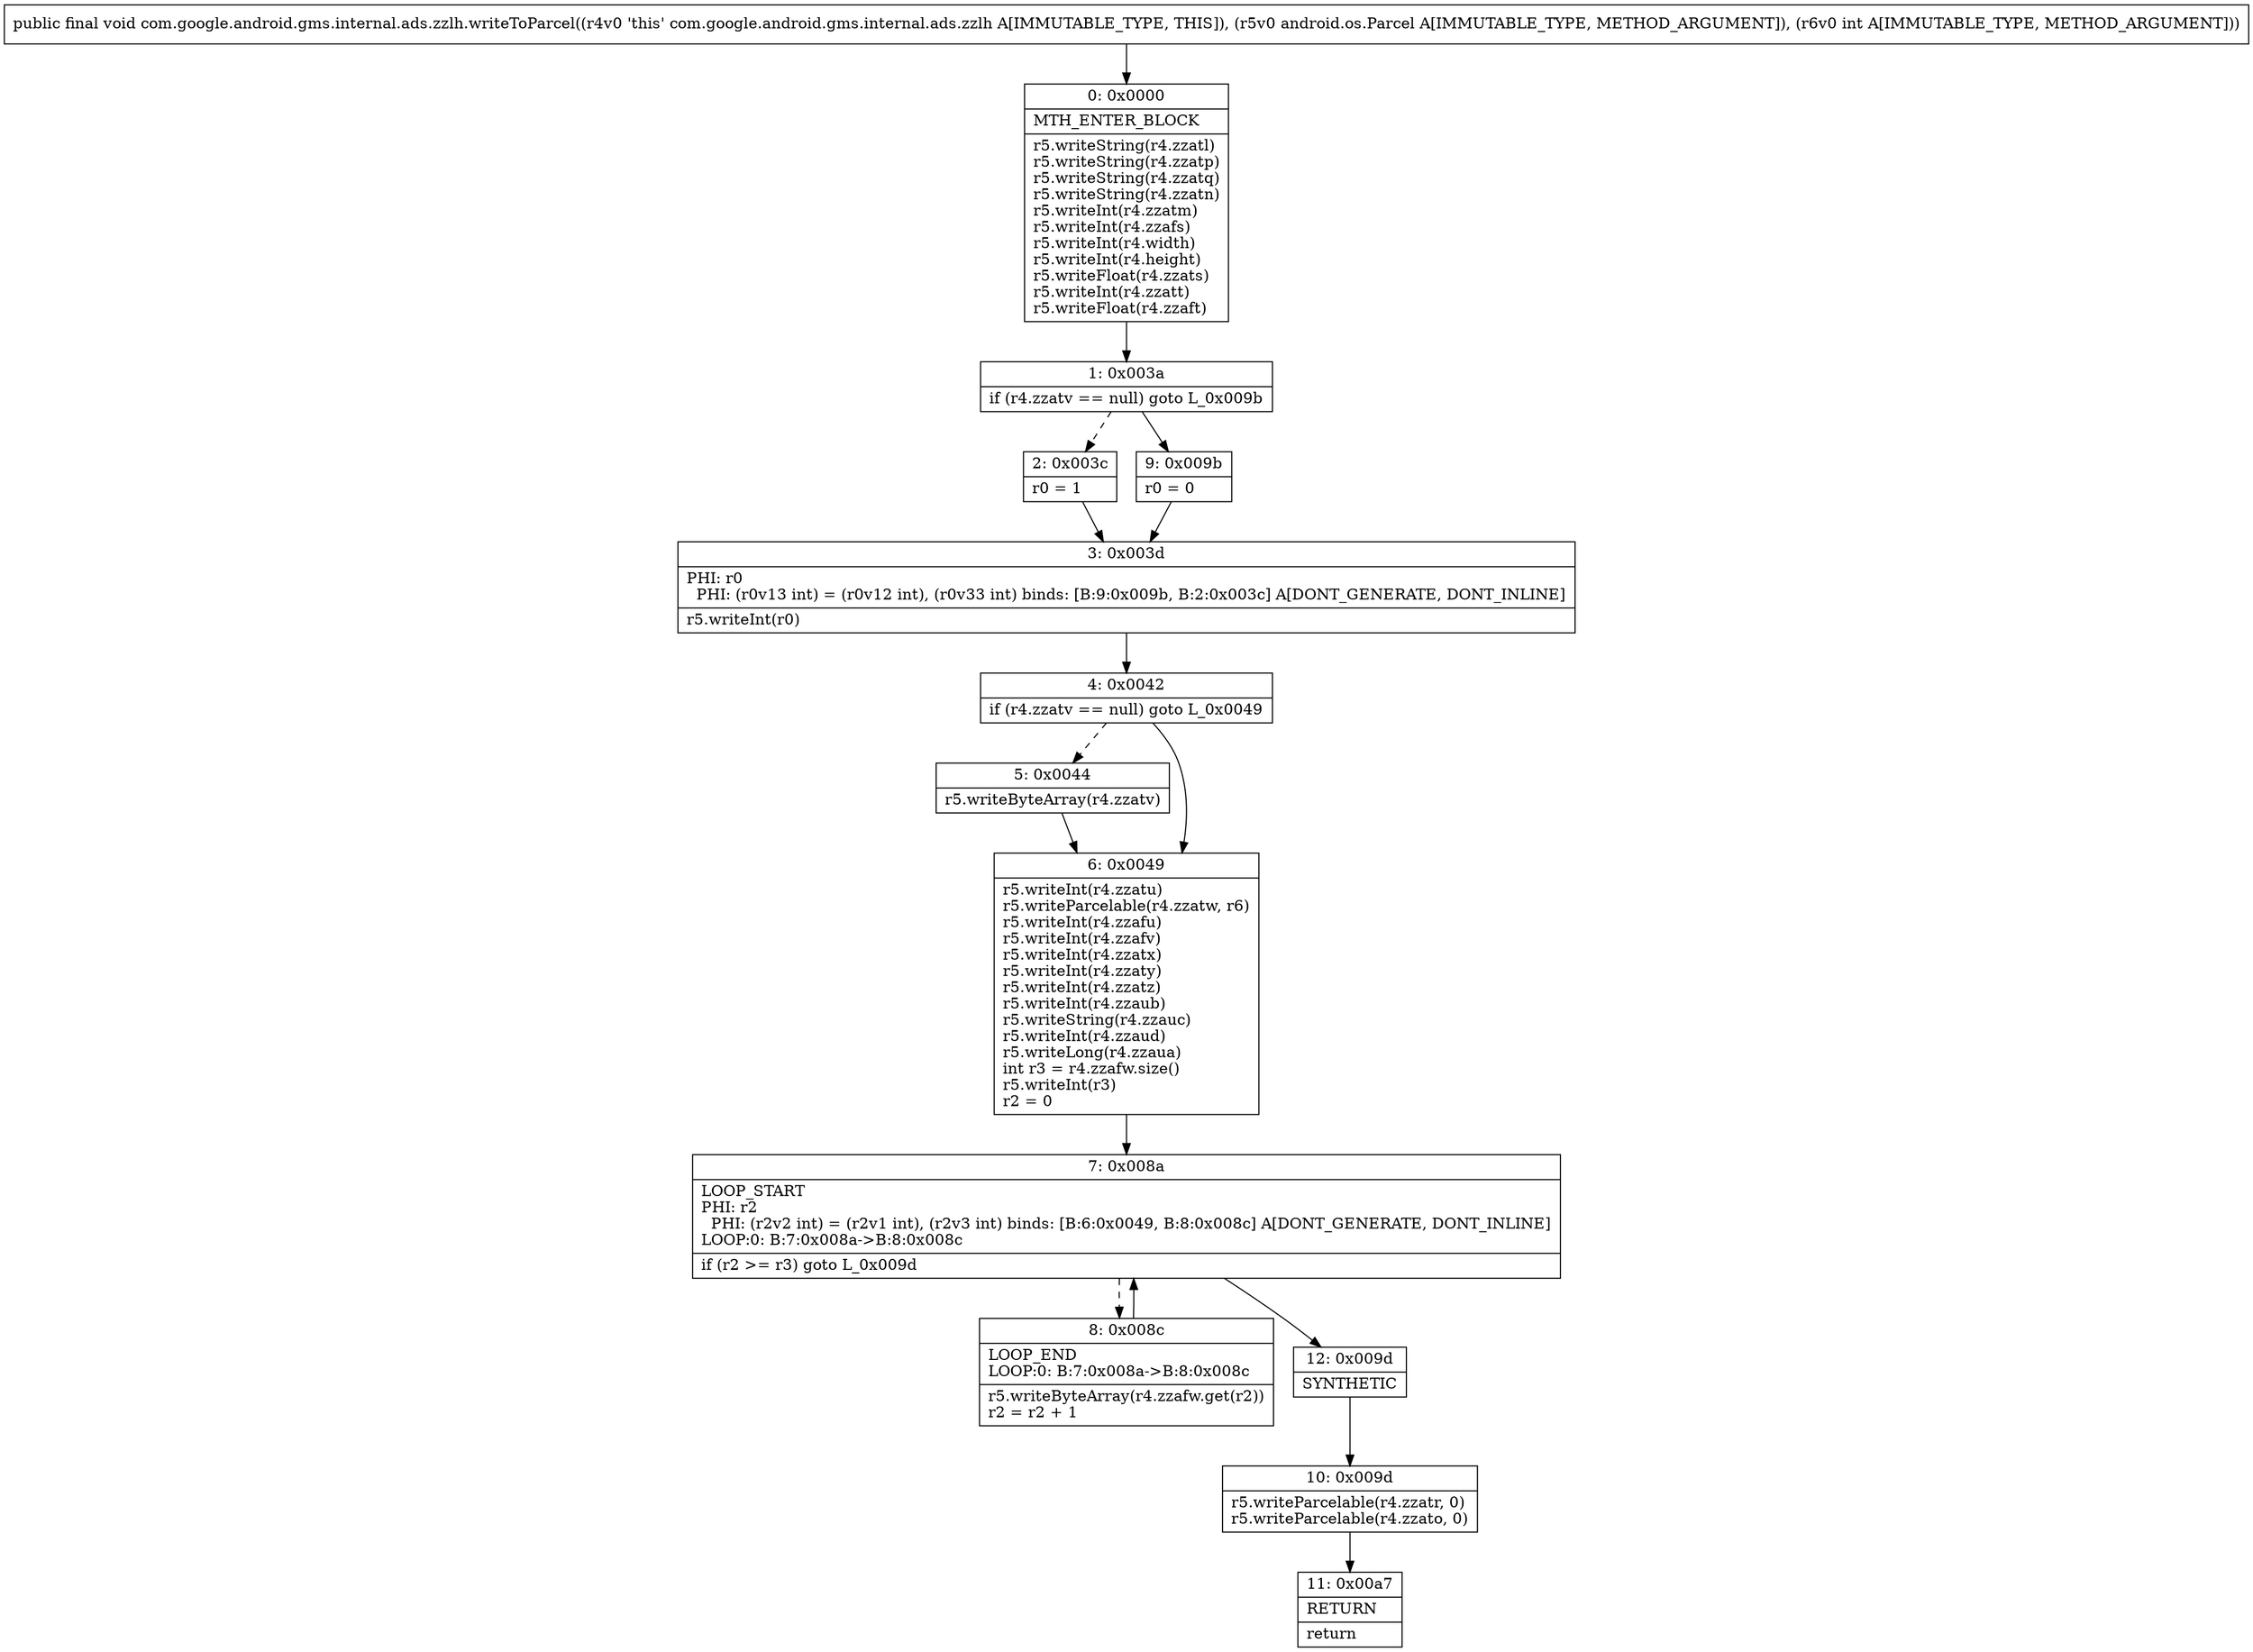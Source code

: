 digraph "CFG forcom.google.android.gms.internal.ads.zzlh.writeToParcel(Landroid\/os\/Parcel;I)V" {
Node_0 [shape=record,label="{0\:\ 0x0000|MTH_ENTER_BLOCK\l|r5.writeString(r4.zzatl)\lr5.writeString(r4.zzatp)\lr5.writeString(r4.zzatq)\lr5.writeString(r4.zzatn)\lr5.writeInt(r4.zzatm)\lr5.writeInt(r4.zzafs)\lr5.writeInt(r4.width)\lr5.writeInt(r4.height)\lr5.writeFloat(r4.zzats)\lr5.writeInt(r4.zzatt)\lr5.writeFloat(r4.zzaft)\l}"];
Node_1 [shape=record,label="{1\:\ 0x003a|if (r4.zzatv == null) goto L_0x009b\l}"];
Node_2 [shape=record,label="{2\:\ 0x003c|r0 = 1\l}"];
Node_3 [shape=record,label="{3\:\ 0x003d|PHI: r0 \l  PHI: (r0v13 int) = (r0v12 int), (r0v33 int) binds: [B:9:0x009b, B:2:0x003c] A[DONT_GENERATE, DONT_INLINE]\l|r5.writeInt(r0)\l}"];
Node_4 [shape=record,label="{4\:\ 0x0042|if (r4.zzatv == null) goto L_0x0049\l}"];
Node_5 [shape=record,label="{5\:\ 0x0044|r5.writeByteArray(r4.zzatv)\l}"];
Node_6 [shape=record,label="{6\:\ 0x0049|r5.writeInt(r4.zzatu)\lr5.writeParcelable(r4.zzatw, r6)\lr5.writeInt(r4.zzafu)\lr5.writeInt(r4.zzafv)\lr5.writeInt(r4.zzatx)\lr5.writeInt(r4.zzaty)\lr5.writeInt(r4.zzatz)\lr5.writeInt(r4.zzaub)\lr5.writeString(r4.zzauc)\lr5.writeInt(r4.zzaud)\lr5.writeLong(r4.zzaua)\lint r3 = r4.zzafw.size()\lr5.writeInt(r3)\lr2 = 0\l}"];
Node_7 [shape=record,label="{7\:\ 0x008a|LOOP_START\lPHI: r2 \l  PHI: (r2v2 int) = (r2v1 int), (r2v3 int) binds: [B:6:0x0049, B:8:0x008c] A[DONT_GENERATE, DONT_INLINE]\lLOOP:0: B:7:0x008a\-\>B:8:0x008c\l|if (r2 \>= r3) goto L_0x009d\l}"];
Node_8 [shape=record,label="{8\:\ 0x008c|LOOP_END\lLOOP:0: B:7:0x008a\-\>B:8:0x008c\l|r5.writeByteArray(r4.zzafw.get(r2))\lr2 = r2 + 1\l}"];
Node_9 [shape=record,label="{9\:\ 0x009b|r0 = 0\l}"];
Node_10 [shape=record,label="{10\:\ 0x009d|r5.writeParcelable(r4.zzatr, 0)\lr5.writeParcelable(r4.zzato, 0)\l}"];
Node_11 [shape=record,label="{11\:\ 0x00a7|RETURN\l|return\l}"];
Node_12 [shape=record,label="{12\:\ 0x009d|SYNTHETIC\l}"];
MethodNode[shape=record,label="{public final void com.google.android.gms.internal.ads.zzlh.writeToParcel((r4v0 'this' com.google.android.gms.internal.ads.zzlh A[IMMUTABLE_TYPE, THIS]), (r5v0 android.os.Parcel A[IMMUTABLE_TYPE, METHOD_ARGUMENT]), (r6v0 int A[IMMUTABLE_TYPE, METHOD_ARGUMENT])) }"];
MethodNode -> Node_0;
Node_0 -> Node_1;
Node_1 -> Node_2[style=dashed];
Node_1 -> Node_9;
Node_2 -> Node_3;
Node_3 -> Node_4;
Node_4 -> Node_5[style=dashed];
Node_4 -> Node_6;
Node_5 -> Node_6;
Node_6 -> Node_7;
Node_7 -> Node_8[style=dashed];
Node_7 -> Node_12;
Node_8 -> Node_7;
Node_9 -> Node_3;
Node_10 -> Node_11;
Node_12 -> Node_10;
}

